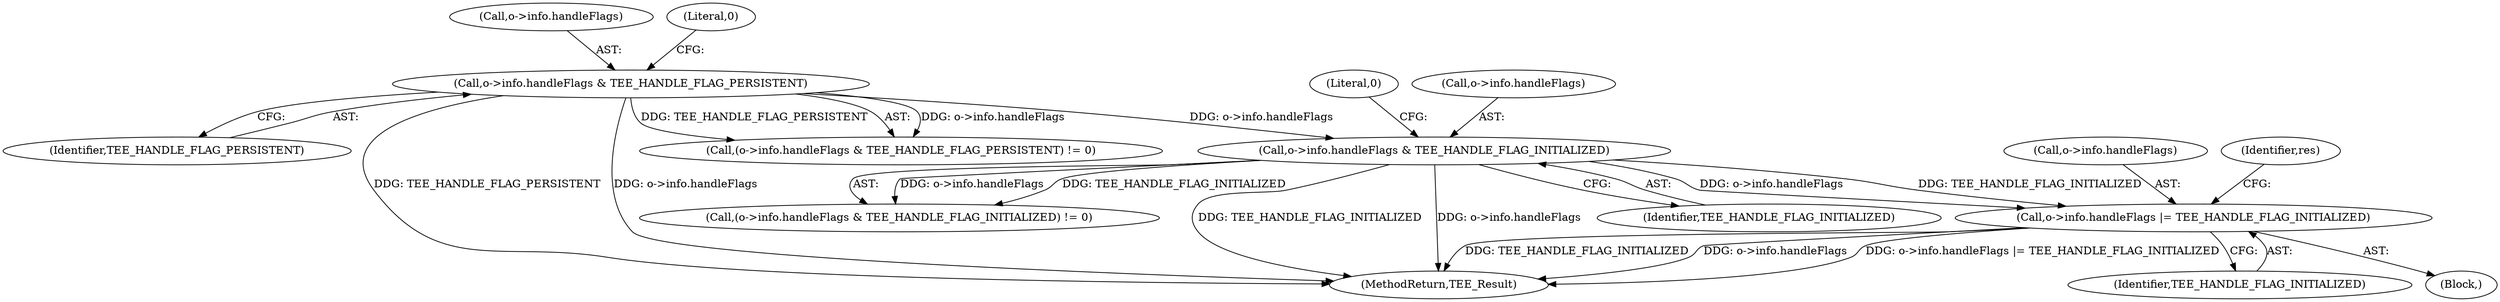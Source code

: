 digraph "0_optee_os_a637243270fc1faae16de059091795c32d86e65e_0@pointer" {
"1000437" [label="(Call,o->info.handleFlags |= TEE_HANDLE_FLAG_INITIALIZED)"];
"1000164" [label="(Call,o->info.handleFlags & TEE_HANDLE_FLAG_INITIALIZED)"];
"1000152" [label="(Call,o->info.handleFlags & TEE_HANDLE_FLAG_PERSISTENT)"];
"1000437" [label="(Call,o->info.handleFlags |= TEE_HANDLE_FLAG_INITIALIZED)"];
"1000438" [label="(Call,o->info.handleFlags)"];
"1000170" [label="(Identifier,TEE_HANDLE_FLAG_INITIALIZED)"];
"1000153" [label="(Call,o->info.handleFlags)"];
"1000151" [label="(Call,(o->info.handleFlags & TEE_HANDLE_FLAG_PERSISTENT) != 0)"];
"1000163" [label="(Call,(o->info.handleFlags & TEE_HANDLE_FLAG_INITIALIZED) != 0)"];
"1000164" [label="(Call,o->info.handleFlags & TEE_HANDLE_FLAG_INITIALIZED)"];
"1000443" [label="(Identifier,TEE_HANDLE_FLAG_INITIALIZED)"];
"1000171" [label="(Literal,0)"];
"1000152" [label="(Call,o->info.handleFlags & TEE_HANDLE_FLAG_PERSISTENT)"];
"1000158" [label="(Identifier,TEE_HANDLE_FLAG_PERSISTENT)"];
"1000165" [label="(Call,o->info.handleFlags)"];
"1000159" [label="(Literal,0)"];
"1000446" [label="(MethodReturn,TEE_Result)"];
"1000445" [label="(Identifier,res)"];
"1000429" [label="(Block,)"];
"1000437" -> "1000429"  [label="AST: "];
"1000437" -> "1000443"  [label="CFG: "];
"1000438" -> "1000437"  [label="AST: "];
"1000443" -> "1000437"  [label="AST: "];
"1000445" -> "1000437"  [label="CFG: "];
"1000437" -> "1000446"  [label="DDG: o->info.handleFlags |= TEE_HANDLE_FLAG_INITIALIZED"];
"1000437" -> "1000446"  [label="DDG: TEE_HANDLE_FLAG_INITIALIZED"];
"1000437" -> "1000446"  [label="DDG: o->info.handleFlags"];
"1000164" -> "1000437"  [label="DDG: o->info.handleFlags"];
"1000164" -> "1000437"  [label="DDG: TEE_HANDLE_FLAG_INITIALIZED"];
"1000164" -> "1000163"  [label="AST: "];
"1000164" -> "1000170"  [label="CFG: "];
"1000165" -> "1000164"  [label="AST: "];
"1000170" -> "1000164"  [label="AST: "];
"1000171" -> "1000164"  [label="CFG: "];
"1000164" -> "1000446"  [label="DDG: TEE_HANDLE_FLAG_INITIALIZED"];
"1000164" -> "1000446"  [label="DDG: o->info.handleFlags"];
"1000164" -> "1000163"  [label="DDG: o->info.handleFlags"];
"1000164" -> "1000163"  [label="DDG: TEE_HANDLE_FLAG_INITIALIZED"];
"1000152" -> "1000164"  [label="DDG: o->info.handleFlags"];
"1000152" -> "1000151"  [label="AST: "];
"1000152" -> "1000158"  [label="CFG: "];
"1000153" -> "1000152"  [label="AST: "];
"1000158" -> "1000152"  [label="AST: "];
"1000159" -> "1000152"  [label="CFG: "];
"1000152" -> "1000446"  [label="DDG: TEE_HANDLE_FLAG_PERSISTENT"];
"1000152" -> "1000446"  [label="DDG: o->info.handleFlags"];
"1000152" -> "1000151"  [label="DDG: o->info.handleFlags"];
"1000152" -> "1000151"  [label="DDG: TEE_HANDLE_FLAG_PERSISTENT"];
}
